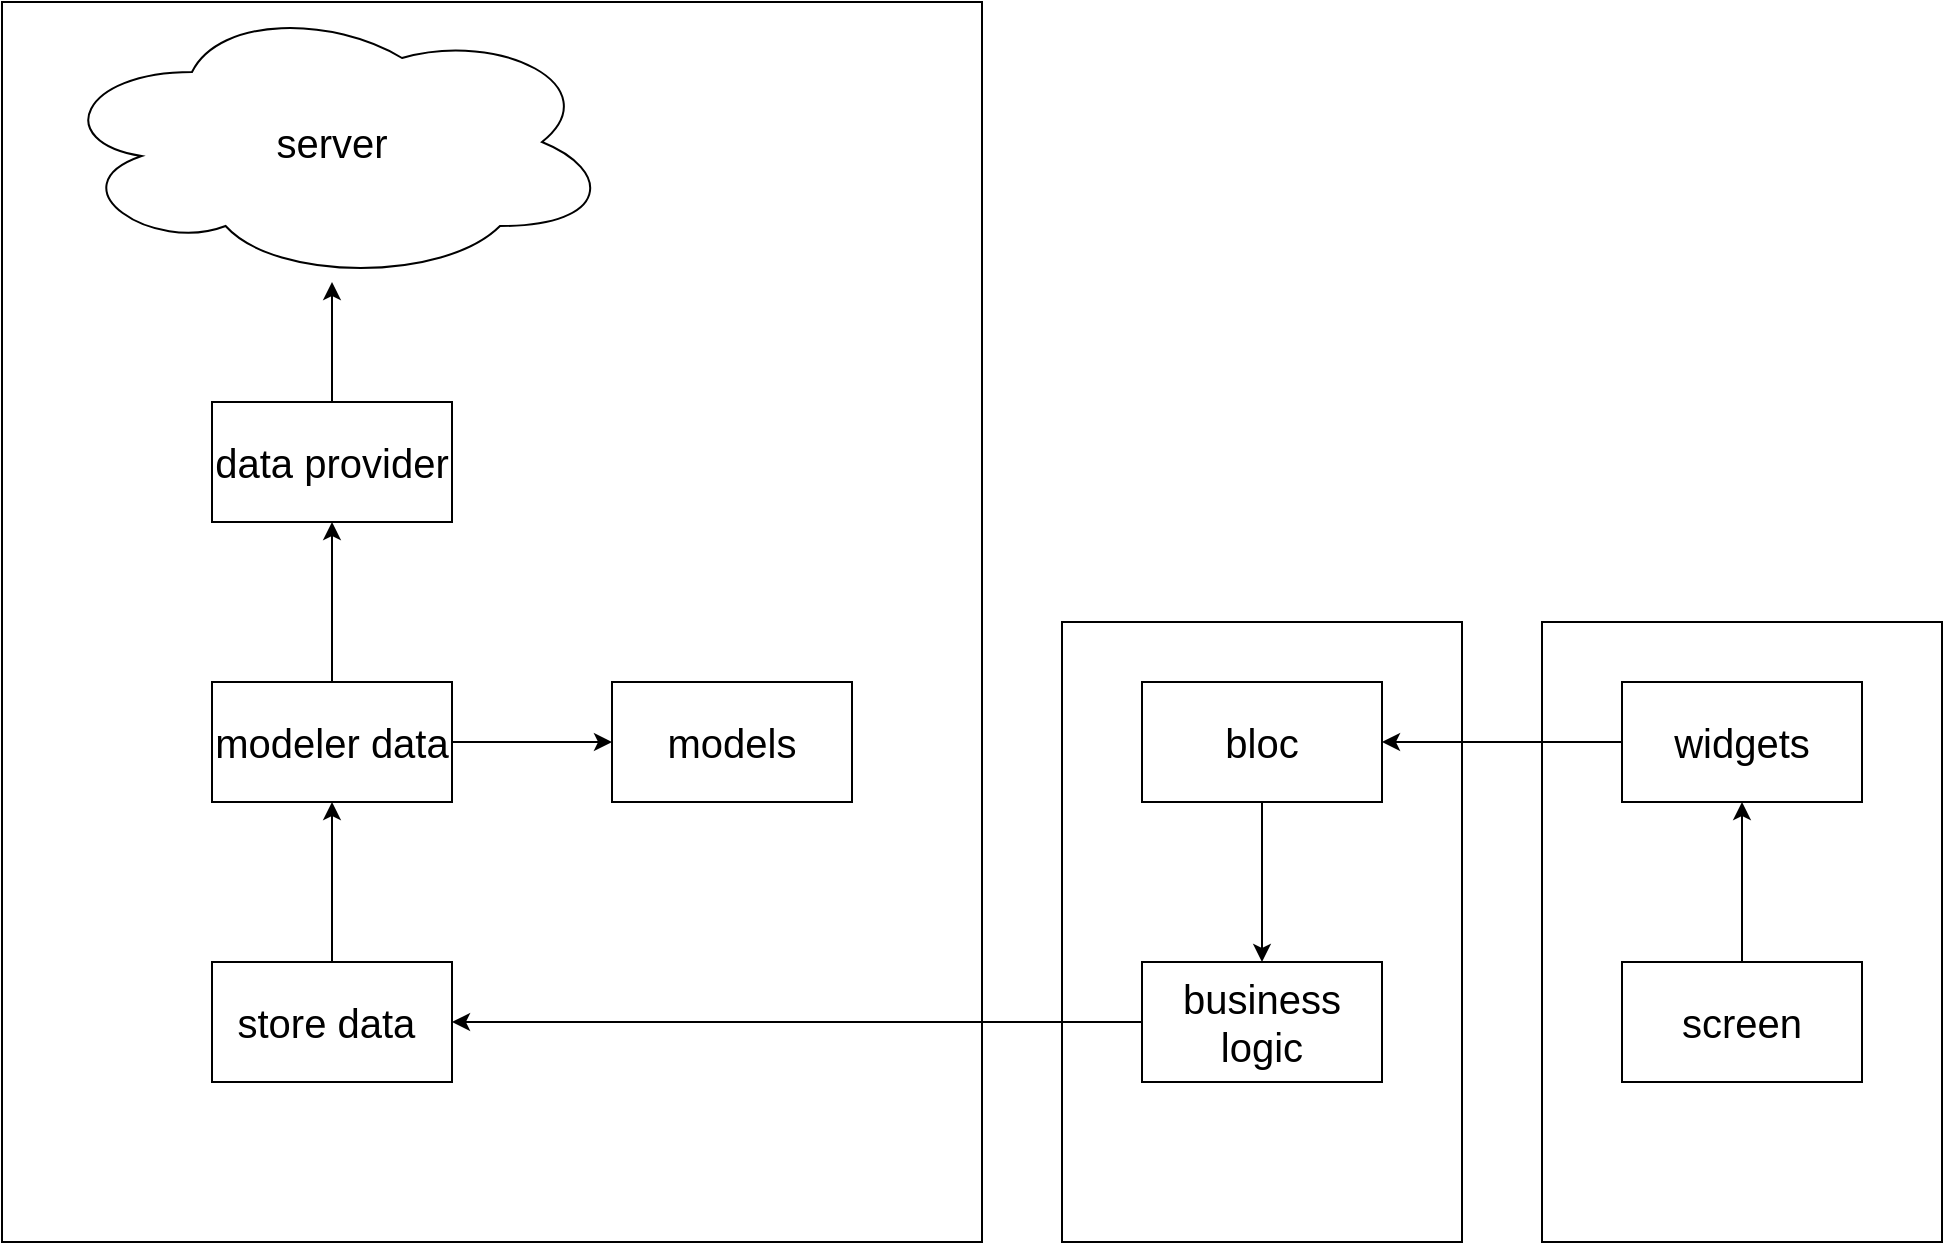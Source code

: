 <mxfile version="14.7.1" type="device"><diagram id="MUfZ-Rnxumh9wIUSXaTD" name="Page-1"><mxGraphModel dx="1955" dy="1123" grid="1" gridSize="10" guides="1" tooltips="1" connect="1" arrows="1" fold="1" page="1" pageScale="1" pageWidth="1169" pageHeight="827" math="0" shadow="0"><root><mxCell id="0"/><mxCell id="1" parent="0"/><mxCell id="GbbkiDnDyqsejP9AAAsn-12" value="" style="rounded=0;whiteSpace=wrap;html=1;fontSize=20;" vertex="1" parent="1"><mxGeometry x="30" y="130" width="490" height="620" as="geometry"/></mxCell><mxCell id="GbbkiDnDyqsejP9AAAsn-14" value="server" style="ellipse;shape=cloud;whiteSpace=wrap;html=1;fontSize=20;" vertex="1" parent="1"><mxGeometry x="55" y="130" width="280" height="140" as="geometry"/></mxCell><mxCell id="GbbkiDnDyqsejP9AAAsn-35" value="" style="edgeStyle=orthogonalEdgeStyle;rounded=0;orthogonalLoop=1;jettySize=auto;html=1;fontSize=20;" edge="1" parent="1" source="GbbkiDnDyqsejP9AAAsn-16" target="GbbkiDnDyqsejP9AAAsn-14"><mxGeometry relative="1" as="geometry"/></mxCell><mxCell id="GbbkiDnDyqsejP9AAAsn-16" value="data provider" style="rounded=0;whiteSpace=wrap;html=1;fontSize=20;" vertex="1" parent="1"><mxGeometry x="135" y="330" width="120" height="60" as="geometry"/></mxCell><mxCell id="GbbkiDnDyqsejP9AAAsn-34" value="" style="edgeStyle=orthogonalEdgeStyle;rounded=0;orthogonalLoop=1;jettySize=auto;html=1;fontSize=20;" edge="1" parent="1" source="GbbkiDnDyqsejP9AAAsn-18" target="GbbkiDnDyqsejP9AAAsn-16"><mxGeometry relative="1" as="geometry"/></mxCell><mxCell id="GbbkiDnDyqsejP9AAAsn-45" value="" style="edgeStyle=orthogonalEdgeStyle;rounded=0;orthogonalLoop=1;jettySize=auto;html=1;fontSize=20;" edge="1" parent="1" source="GbbkiDnDyqsejP9AAAsn-18" target="GbbkiDnDyqsejP9AAAsn-44"><mxGeometry relative="1" as="geometry"/></mxCell><mxCell id="GbbkiDnDyqsejP9AAAsn-18" value="modeler data" style="rounded=0;whiteSpace=wrap;html=1;fontSize=20;" vertex="1" parent="1"><mxGeometry x="135" y="470" width="120" height="60" as="geometry"/></mxCell><mxCell id="GbbkiDnDyqsejP9AAAsn-31" value="" style="edgeStyle=orthogonalEdgeStyle;rounded=0;orthogonalLoop=1;jettySize=auto;html=1;fontSize=20;" edge="1" parent="1" source="GbbkiDnDyqsejP9AAAsn-21" target="GbbkiDnDyqsejP9AAAsn-18"><mxGeometry relative="1" as="geometry"/></mxCell><mxCell id="GbbkiDnDyqsejP9AAAsn-21" value="store data&amp;nbsp;" style="rounded=0;whiteSpace=wrap;html=1;fontSize=20;" vertex="1" parent="1"><mxGeometry x="135" y="610" width="120" height="60" as="geometry"/></mxCell><mxCell id="GbbkiDnDyqsejP9AAAsn-22" value="" style="rounded=0;whiteSpace=wrap;html=1;fontSize=20;" vertex="1" parent="1"><mxGeometry x="560" y="440" width="200" height="310" as="geometry"/></mxCell><mxCell id="GbbkiDnDyqsejP9AAAsn-26" style="edgeStyle=orthogonalEdgeStyle;rounded=0;orthogonalLoop=1;jettySize=auto;html=1;entryX=1;entryY=0.5;entryDx=0;entryDy=0;fontSize=20;" edge="1" parent="1" source="GbbkiDnDyqsejP9AAAsn-24" target="GbbkiDnDyqsejP9AAAsn-21"><mxGeometry relative="1" as="geometry"/></mxCell><mxCell id="GbbkiDnDyqsejP9AAAsn-24" value="business logic" style="rounded=0;whiteSpace=wrap;html=1;fontSize=20;" vertex="1" parent="1"><mxGeometry x="600" y="610" width="120" height="60" as="geometry"/></mxCell><mxCell id="GbbkiDnDyqsejP9AAAsn-27" value="" style="rounded=0;whiteSpace=wrap;html=1;fontSize=20;" vertex="1" parent="1"><mxGeometry x="800" y="440" width="200" height="310" as="geometry"/></mxCell><mxCell id="GbbkiDnDyqsejP9AAAsn-30" value="" style="edgeStyle=orthogonalEdgeStyle;rounded=0;orthogonalLoop=1;jettySize=auto;html=1;fontSize=20;" edge="1" parent="1" source="GbbkiDnDyqsejP9AAAsn-28" target="GbbkiDnDyqsejP9AAAsn-24"><mxGeometry relative="1" as="geometry"/></mxCell><mxCell id="GbbkiDnDyqsejP9AAAsn-28" value="bloc" style="rounded=0;whiteSpace=wrap;html=1;fontSize=20;" vertex="1" parent="1"><mxGeometry x="600" y="470" width="120" height="60" as="geometry"/></mxCell><mxCell id="GbbkiDnDyqsejP9AAAsn-37" value="" style="edgeStyle=orthogonalEdgeStyle;rounded=0;orthogonalLoop=1;jettySize=auto;html=1;fontSize=20;" edge="1" parent="1" source="GbbkiDnDyqsejP9AAAsn-36" target="GbbkiDnDyqsejP9AAAsn-28"><mxGeometry relative="1" as="geometry"/></mxCell><mxCell id="GbbkiDnDyqsejP9AAAsn-36" value="widgets" style="rounded=0;whiteSpace=wrap;html=1;fontSize=20;" vertex="1" parent="1"><mxGeometry x="840" y="470" width="120" height="60" as="geometry"/></mxCell><mxCell id="GbbkiDnDyqsejP9AAAsn-39" value="" style="edgeStyle=orthogonalEdgeStyle;rounded=0;orthogonalLoop=1;jettySize=auto;html=1;fontSize=20;" edge="1" parent="1" source="GbbkiDnDyqsejP9AAAsn-38" target="GbbkiDnDyqsejP9AAAsn-36"><mxGeometry relative="1" as="geometry"/></mxCell><mxCell id="GbbkiDnDyqsejP9AAAsn-38" value="screen" style="rounded=0;whiteSpace=wrap;html=1;fontSize=20;" vertex="1" parent="1"><mxGeometry x="840" y="610" width="120" height="60" as="geometry"/></mxCell><mxCell id="GbbkiDnDyqsejP9AAAsn-44" value="models" style="rounded=0;whiteSpace=wrap;html=1;fontSize=20;" vertex="1" parent="1"><mxGeometry x="335" y="470" width="120" height="60" as="geometry"/></mxCell></root></mxGraphModel></diagram></mxfile>